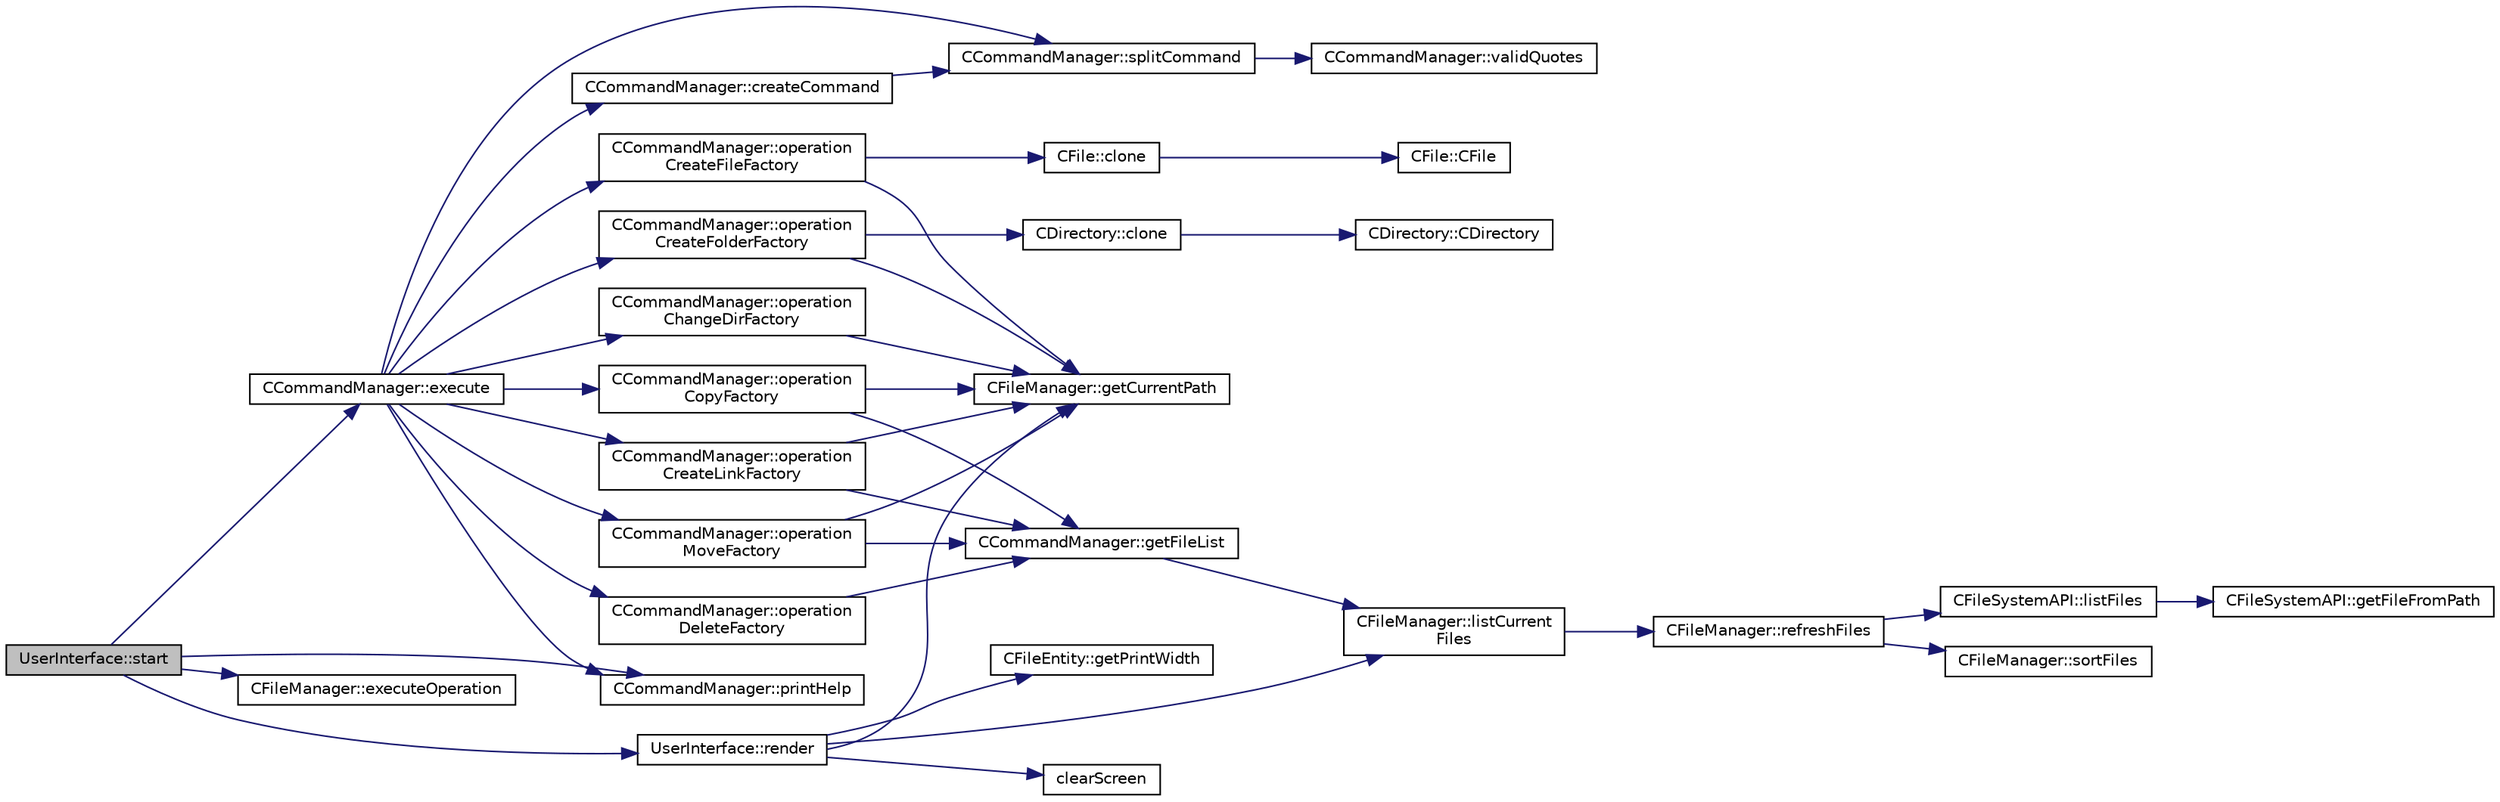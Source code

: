 digraph "UserInterface::start"
{
 // LATEX_PDF_SIZE
  edge [fontname="Helvetica",fontsize="10",labelfontname="Helvetica",labelfontsize="10"];
  node [fontname="Helvetica",fontsize="10",shape=record];
  rankdir="LR";
  Node1 [label="UserInterface::start",height=0.2,width=0.4,color="black", fillcolor="grey75", style="filled", fontcolor="black",tooltip=" "];
  Node1 -> Node2 [color="midnightblue",fontsize="10",style="solid",fontname="Helvetica"];
  Node2 [label="CCommandManager::execute",height=0.2,width=0.4,color="black", fillcolor="white", style="filled",URL="$classCCommandManager.html#aff74b25c952d1029127f32a6bda6105c",tooltip=" "];
  Node2 -> Node3 [color="midnightblue",fontsize="10",style="solid",fontname="Helvetica"];
  Node3 [label="CCommandManager::createCommand",height=0.2,width=0.4,color="black", fillcolor="white", style="filled",URL="$classCCommandManager.html#a3c19e151e04c42e08604307a06d1c151",tooltip=" "];
  Node3 -> Node4 [color="midnightblue",fontsize="10",style="solid",fontname="Helvetica"];
  Node4 [label="CCommandManager::splitCommand",height=0.2,width=0.4,color="black", fillcolor="white", style="filled",URL="$classCCommandManager.html#a7f660a6789643c3e62f6d0412cce2063",tooltip=" "];
  Node4 -> Node5 [color="midnightblue",fontsize="10",style="solid",fontname="Helvetica"];
  Node5 [label="CCommandManager::validQuotes",height=0.2,width=0.4,color="black", fillcolor="white", style="filled",URL="$classCCommandManager.html#a22bd342d36b157b3669edf850b21ed80",tooltip=" "];
  Node2 -> Node6 [color="midnightblue",fontsize="10",style="solid",fontname="Helvetica"];
  Node6 [label="CCommandManager::operation\lChangeDirFactory",height=0.2,width=0.4,color="black", fillcolor="white", style="filled",URL="$classCCommandManager.html#a2cef187651e982d86592aba35f1fcf74",tooltip=" "];
  Node6 -> Node7 [color="midnightblue",fontsize="10",style="solid",fontname="Helvetica"];
  Node7 [label="CFileManager::getCurrentPath",height=0.2,width=0.4,color="black", fillcolor="white", style="filled",URL="$classCFileManager.html#aac576b990e61789c354c83e84ed5645d",tooltip=" "];
  Node2 -> Node8 [color="midnightblue",fontsize="10",style="solid",fontname="Helvetica"];
  Node8 [label="CCommandManager::operation\lCopyFactory",height=0.2,width=0.4,color="black", fillcolor="white", style="filled",URL="$classCCommandManager.html#a502980f031d39bafbd5d181c250025c4",tooltip=" "];
  Node8 -> Node7 [color="midnightblue",fontsize="10",style="solid",fontname="Helvetica"];
  Node8 -> Node9 [color="midnightblue",fontsize="10",style="solid",fontname="Helvetica"];
  Node9 [label="CCommandManager::getFileList",height=0.2,width=0.4,color="black", fillcolor="white", style="filled",URL="$classCCommandManager.html#a5c21aa796960f973da02591e3dfc3f4e",tooltip=" "];
  Node9 -> Node10 [color="midnightblue",fontsize="10",style="solid",fontname="Helvetica"];
  Node10 [label="CFileManager::listCurrent\lFiles",height=0.2,width=0.4,color="black", fillcolor="white", style="filled",URL="$classCFileManager.html#a1c70fbd10852e0dca8bb066686129b00",tooltip=" "];
  Node10 -> Node11 [color="midnightblue",fontsize="10",style="solid",fontname="Helvetica"];
  Node11 [label="CFileManager::refreshFiles",height=0.2,width=0.4,color="black", fillcolor="white", style="filled",URL="$classCFileManager.html#a739d78e2f8fdf7e8f86e1bdece9702fd",tooltip=" "];
  Node11 -> Node12 [color="midnightblue",fontsize="10",style="solid",fontname="Helvetica"];
  Node12 [label="CFileSystemAPI::listFiles",height=0.2,width=0.4,color="black", fillcolor="white", style="filled",URL="$classCFileSystemAPI.html#a01982170a8917d4f080710c39a86aeb0",tooltip=" "];
  Node12 -> Node13 [color="midnightblue",fontsize="10",style="solid",fontname="Helvetica"];
  Node13 [label="CFileSystemAPI::getFileFromPath",height=0.2,width=0.4,color="black", fillcolor="white", style="filled",URL="$classCFileSystemAPI.html#a367959d77505b73ea292806d12510744",tooltip=" "];
  Node11 -> Node14 [color="midnightblue",fontsize="10",style="solid",fontname="Helvetica"];
  Node14 [label="CFileManager::sortFiles",height=0.2,width=0.4,color="black", fillcolor="white", style="filled",URL="$classCFileManager.html#abdbd0f778f8d08bde297ba6caa25fc84",tooltip=" "];
  Node2 -> Node15 [color="midnightblue",fontsize="10",style="solid",fontname="Helvetica"];
  Node15 [label="CCommandManager::operation\lCreateFileFactory",height=0.2,width=0.4,color="black", fillcolor="white", style="filled",URL="$classCCommandManager.html#a1ac427d963f5d29ed428bc6316993068",tooltip=" "];
  Node15 -> Node16 [color="midnightblue",fontsize="10",style="solid",fontname="Helvetica"];
  Node16 [label="CFile::clone",height=0.2,width=0.4,color="black", fillcolor="white", style="filled",URL="$classCFile.html#a70a5eb466d7be30786c99c40cddb36ef",tooltip=" "];
  Node16 -> Node17 [color="midnightblue",fontsize="10",style="solid",fontname="Helvetica"];
  Node17 [label="CFile::CFile",height=0.2,width=0.4,color="black", fillcolor="white", style="filled",URL="$classCFile.html#a3d6d9d432db54b485f09f49c75df26ca",tooltip=" "];
  Node15 -> Node7 [color="midnightblue",fontsize="10",style="solid",fontname="Helvetica"];
  Node2 -> Node18 [color="midnightblue",fontsize="10",style="solid",fontname="Helvetica"];
  Node18 [label="CCommandManager::operation\lCreateFolderFactory",height=0.2,width=0.4,color="black", fillcolor="white", style="filled",URL="$classCCommandManager.html#ae262e6a5e2f158d6a24885d579804e20",tooltip=" "];
  Node18 -> Node19 [color="midnightblue",fontsize="10",style="solid",fontname="Helvetica"];
  Node19 [label="CDirectory::clone",height=0.2,width=0.4,color="black", fillcolor="white", style="filled",URL="$classCDirectory.html#a7a92c2b37a4723e7013c57d6f123909e",tooltip=" "];
  Node19 -> Node20 [color="midnightblue",fontsize="10",style="solid",fontname="Helvetica"];
  Node20 [label="CDirectory::CDirectory",height=0.2,width=0.4,color="black", fillcolor="white", style="filled",URL="$classCDirectory.html#a52ab6194c6458b18705f1854228773a8",tooltip=" "];
  Node18 -> Node7 [color="midnightblue",fontsize="10",style="solid",fontname="Helvetica"];
  Node2 -> Node21 [color="midnightblue",fontsize="10",style="solid",fontname="Helvetica"];
  Node21 [label="CCommandManager::operation\lCreateLinkFactory",height=0.2,width=0.4,color="black", fillcolor="white", style="filled",URL="$classCCommandManager.html#a5d7edeac2dd9314af9f24a0d2aebbd4e",tooltip=" "];
  Node21 -> Node7 [color="midnightblue",fontsize="10",style="solid",fontname="Helvetica"];
  Node21 -> Node9 [color="midnightblue",fontsize="10",style="solid",fontname="Helvetica"];
  Node2 -> Node22 [color="midnightblue",fontsize="10",style="solid",fontname="Helvetica"];
  Node22 [label="CCommandManager::operation\lDeleteFactory",height=0.2,width=0.4,color="black", fillcolor="white", style="filled",URL="$classCCommandManager.html#a769d4afe3e104c2b7ea204e3f80798b5",tooltip=" "];
  Node22 -> Node9 [color="midnightblue",fontsize="10",style="solid",fontname="Helvetica"];
  Node2 -> Node23 [color="midnightblue",fontsize="10",style="solid",fontname="Helvetica"];
  Node23 [label="CCommandManager::operation\lMoveFactory",height=0.2,width=0.4,color="black", fillcolor="white", style="filled",URL="$classCCommandManager.html#adf247c4ab0a913b174094c8424cee5ae",tooltip=" "];
  Node23 -> Node7 [color="midnightblue",fontsize="10",style="solid",fontname="Helvetica"];
  Node23 -> Node9 [color="midnightblue",fontsize="10",style="solid",fontname="Helvetica"];
  Node2 -> Node24 [color="midnightblue",fontsize="10",style="solid",fontname="Helvetica"];
  Node24 [label="CCommandManager::printHelp",height=0.2,width=0.4,color="black", fillcolor="white", style="filled",URL="$classCCommandManager.html#aa23629cd892b892f7345698e26ce3300",tooltip=" "];
  Node2 -> Node4 [color="midnightblue",fontsize="10",style="solid",fontname="Helvetica"];
  Node1 -> Node25 [color="midnightblue",fontsize="10",style="solid",fontname="Helvetica"];
  Node25 [label="CFileManager::executeOperation",height=0.2,width=0.4,color="black", fillcolor="white", style="filled",URL="$classCFileManager.html#abcbb0daeea8f6173bd0267f29b4e967e",tooltip=" "];
  Node1 -> Node24 [color="midnightblue",fontsize="10",style="solid",fontname="Helvetica"];
  Node1 -> Node26 [color="midnightblue",fontsize="10",style="solid",fontname="Helvetica"];
  Node26 [label="UserInterface::render",height=0.2,width=0.4,color="black", fillcolor="white", style="filled",URL="$classUserInterface.html#af2389f2be34dbb906255bc53fd4e1d54",tooltip=" "];
  Node26 -> Node27 [color="midnightblue",fontsize="10",style="solid",fontname="Helvetica"];
  Node27 [label="clearScreen",height=0.2,width=0.4,color="black", fillcolor="white", style="filled",URL="$UserInterface_8cpp.html#a9d7e8af417b6d543da691e9c0e2f6f9f",tooltip=" "];
  Node26 -> Node7 [color="midnightblue",fontsize="10",style="solid",fontname="Helvetica"];
  Node26 -> Node28 [color="midnightblue",fontsize="10",style="solid",fontname="Helvetica"];
  Node28 [label="CFileEntity::getPrintWidth",height=0.2,width=0.4,color="black", fillcolor="white", style="filled",URL="$classCFileEntity.html#af12d4aeabafd84dad4d8d155dca79a18",tooltip=" "];
  Node26 -> Node10 [color="midnightblue",fontsize="10",style="solid",fontname="Helvetica"];
}

